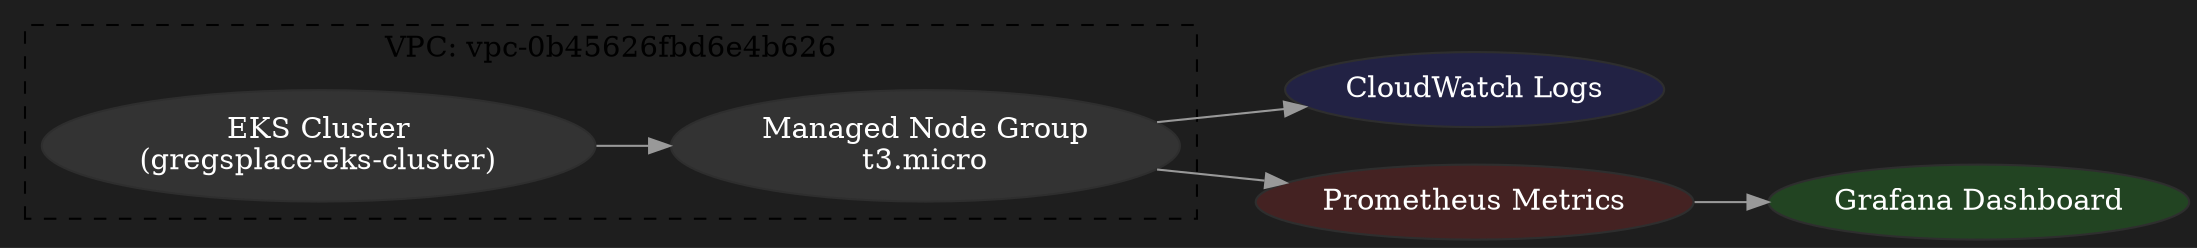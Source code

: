 digraph EKS {
rankdir=LR;
bgcolor="#1e1e1e";
node [style=filled fontcolor=white color="#2e2e2e" fillcolor="#333333"];
edge [color="#999999"];

subgraph cluster_vpc {
label="VPC: vpc-0b45626fbd6e4b626";
style=dashed;
EKS [label="EKS Cluster\n(gregsplace-eks-cluster)"];
Nodes [label="Managed Node Group\nt3.micro"];
EKS -> Nodes;
}

CloudWatch [label="CloudWatch Logs", fillcolor="#222244"];
Grafana [label="Grafana Dashboard", fillcolor="#224422"];
Prometheus [label="Prometheus Metrics", fillcolor="#442222"];

Nodes -> CloudWatch;
Nodes -> Prometheus -> Grafana;
}

